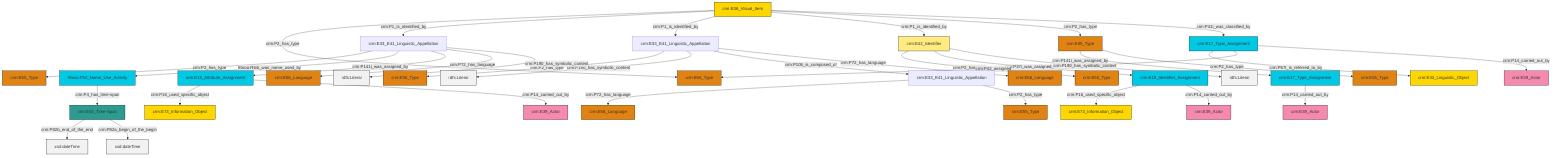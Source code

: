 graph TD
classDef Literal fill:#f2f2f2,stroke:#000000;
classDef CRM_Entity fill:#FFFFFF,stroke:#000000;
classDef Temporal_Entity fill:#00C9E6, stroke:#000000;
classDef Type fill:#E18312, stroke:#000000;
classDef Time-Span fill:#2C9C91, stroke:#000000;
classDef Appellation fill:#FFEB7F, stroke:#000000;
classDef Place fill:#008836, stroke:#000000;
classDef Persistent_Item fill:#B266B2, stroke:#000000;
classDef Conceptual_Object fill:#FFD700, stroke:#000000;
classDef Physical_Thing fill:#D2B48C, stroke:#000000;
classDef Actor fill:#f58aad, stroke:#000000;
classDef PC_Classes fill:#4ce600, stroke:#000000;
classDef Multi fill:#cccccc,stroke:#000000;

2["crm:E33_E41_Linguistic_Appellation"]:::Default -->|crm:P2_has_type| 3["crm:E55_Type"]:::Type
2["crm:E33_E41_Linguistic_Appellation"]:::Default -->|crm:P190_has_symbolic_content| 6[rdfs:Literal]:::Literal
9["crm:E13_Attribute_Assignment"]:::Temporal_Entity -->|crm:P16_used_specific_object| 10["crm:E73_Information_Object"]:::Conceptual_Object
13["crm:E33_E41_Linguistic_Appellation"]:::Default -->|crm:P72_has_language| 14["crm:E56_Language"]:::Type
15["crm:E33_E41_Linguistic_Appellation"]:::Default -->|crm:P2_has_type| 7["crm:E55_Type"]:::Type
16["crm:E55_Type"]:::Type -->|crm:P141i_was_assigned_by| 11["crm:E17_Type_Assignment"]:::Temporal_Entity
22["crm:E52_Time-Span"]:::Time-Span -->|crm:P82b_end_of_the_end| 23[xsd:dateTime]:::Literal
15["crm:E33_E41_Linguistic_Appellation"]:::Default -->|frbroo:R64i_was_name_used_by| 34["frbroo:F52_Name_Use_Activity"]:::Temporal_Entity
35["crm:E42_Identifier"]:::Appellation -->|crm:P2_has_type| 28["crm:E55_Type"]:::Type
36["crm:E15_Identifier_Assignment"]:::Temporal_Entity -->|crm:P16_used_specific_object| 20["crm:E73_Information_Object"]:::Conceptual_Object
11["crm:E17_Type_Assignment"]:::Temporal_Entity -->|crm:P14_carried_out_by| 24["crm:E39_Actor"]:::Actor
2["crm:E33_E41_Linguistic_Appellation"]:::Default -->|crm:P106_is_composed_of| 13["crm:E33_E41_Linguistic_Appellation"]:::Default
16["crm:E55_Type"]:::Type -->|crm:P2_has_type| 26["crm:E55_Type"]:::Type
13["crm:E33_E41_Linguistic_Appellation"]:::Default -->|crm:P2_has_type| 42["crm:E55_Type"]:::Type
30["crm:E17_Type_Assignment"]:::Temporal_Entity -->|crm:P67i_is_referred_to_by| 4["crm:E33_Linguistic_Object"]:::Conceptual_Object
35["crm:E42_Identifier"]:::Appellation -->|crm:P37i_was_assigned_by| 36["crm:E15_Identifier_Assignment"]:::Temporal_Entity
18["crm:E36_Visual_Item"]:::Conceptual_Object -->|crm:P2_has_type| 0["crm:E55_Type"]:::Type
18["crm:E36_Visual_Item"]:::Conceptual_Object -->|crm:P1_is_identified_by| 15["crm:E33_E41_Linguistic_Appellation"]:::Default
18["crm:E36_Visual_Item"]:::Conceptual_Object -->|crm:P1_is_identified_by| 2["crm:E33_E41_Linguistic_Appellation"]:::Default
18["crm:E36_Visual_Item"]:::Conceptual_Object -->|crm:P1_is_identified_by| 35["crm:E42_Identifier"]:::Appellation
30["crm:E17_Type_Assignment"]:::Temporal_Entity -->|crm:P42_assigned| 0["crm:E55_Type"]:::Type
36["crm:E15_Identifier_Assignment"]:::Temporal_Entity -->|crm:P14_carried_out_by| 40["crm:E39_Actor"]:::Actor
34["frbroo:F52_Name_Use_Activity"]:::Temporal_Entity -->|crm:P4_has_time-span| 22["crm:E52_Time-Span"]:::Time-Span
18["crm:E36_Visual_Item"]:::Conceptual_Object -->|crm:P2_has_type| 16["crm:E55_Type"]:::Type
30["crm:E17_Type_Assignment"]:::Temporal_Entity -->|crm:P14_carried_out_by| 37["crm:E39_Actor"]:::Actor
2["crm:E33_E41_Linguistic_Appellation"]:::Default -->|crm:P72_has_language| 57["crm:E56_Language"]:::Type
18["crm:E36_Visual_Item"]:::Conceptual_Object -->|crm:P41i_was_classified_by| 30["crm:E17_Type_Assignment"]:::Temporal_Entity
15["crm:E33_E41_Linguistic_Appellation"]:::Default -->|crm:P141i_was_assigned_by| 9["crm:E13_Attribute_Assignment"]:::Temporal_Entity
15["crm:E33_E41_Linguistic_Appellation"]:::Default -->|crm:P72_has_language| 44["crm:E56_Language"]:::Type
9["crm:E13_Attribute_Assignment"]:::Temporal_Entity -->|crm:P14_carried_out_by| 51["crm:E39_Actor"]:::Actor
35["crm:E42_Identifier"]:::Appellation -->|crm:P190_has_symbolic_content| 61[rdfs:Literal]:::Literal
22["crm:E52_Time-Span"]:::Time-Span -->|crm:P82a_begin_of_the_begin| 62[xsd:dateTime]:::Literal
15["crm:E33_E41_Linguistic_Appellation"]:::Default -->|crm:P190_has_symbolic_content| 63[rdfs:Literal]:::Literal
